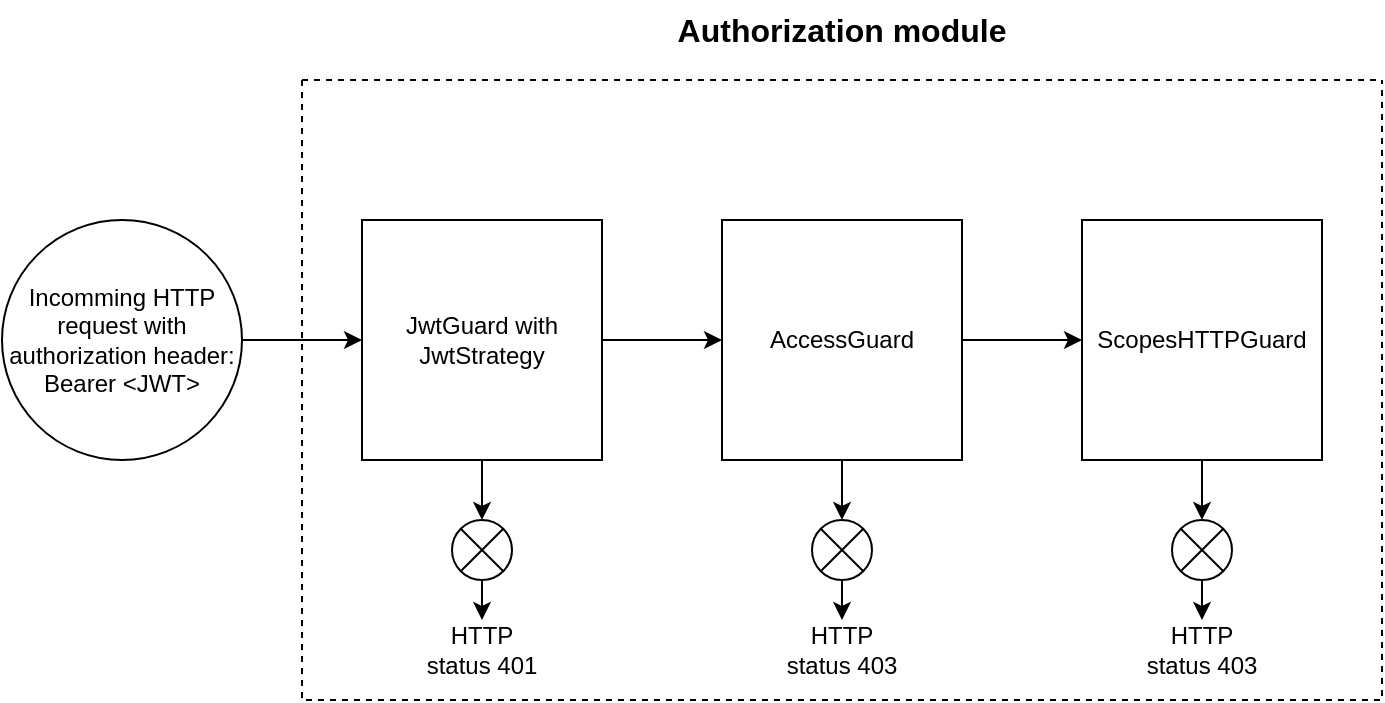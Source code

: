 <mxfile>
    <diagram id="2UpIvWb2T63rhAPdO9Q9" name="Page-1">
        <mxGraphModel dx="1130" dy="413" grid="1" gridSize="10" guides="1" tooltips="1" connect="1" arrows="1" fold="1" page="1" pageScale="1" pageWidth="850" pageHeight="1100" math="0" shadow="0">
            <root>
                <mxCell id="0"/>
                <mxCell id="1" parent="0"/>
                <mxCell id="5" style="edgeStyle=none;html=1;fontSize=20;fontColor=#FFFFFF;entryX=0;entryY=0.5;entryDx=0;entryDy=0;" parent="1" source="3" target="2" edge="1">
                    <mxGeometry relative="1" as="geometry"/>
                </mxCell>
                <mxCell id="3" value="Incomming HTTP request with authorization header:&lt;br&gt;Bearer &amp;lt;JWT&amp;gt;" style="ellipse;whiteSpace=wrap;html=1;aspect=fixed;fillStyle=auto;fontColor=#000000;fillColor=#FFFFFF;" parent="1" vertex="1">
                    <mxGeometry x="40" y="360" width="120" height="120" as="geometry"/>
                </mxCell>
                <mxCell id="4" value="" style="swimlane;startSize=0;fillStyle=auto;fontColor=#000000;fillColor=#FFFFFF;fontSize=20;dashed=1;" parent="1" vertex="1">
                    <mxGeometry x="190" y="290" width="540" height="310" as="geometry"/>
                </mxCell>
                <mxCell id="7" style="edgeStyle=none;html=1;entryX=0;entryY=0.5;entryDx=0;entryDy=0;fontSize=20;fontColor=#FFFFFF;" parent="4" source="2" target="6" edge="1">
                    <mxGeometry relative="1" as="geometry"/>
                </mxCell>
                <mxCell id="17" value="" style="edgeStyle=none;html=1;" parent="4" source="2" target="15" edge="1">
                    <mxGeometry relative="1" as="geometry"/>
                </mxCell>
                <mxCell id="2" value="&lt;font color=&quot;#000000&quot;&gt;JwtGuard with JwtStrategy&lt;br&gt;&lt;/font&gt;" style="whiteSpace=wrap;html=1;aspect=fixed;fillColor=#FFFFFF;fillStyle=auto;" parent="4" vertex="1">
                    <mxGeometry x="30" y="70" width="120" height="120" as="geometry"/>
                </mxCell>
                <mxCell id="9" style="edgeStyle=none;html=1;entryX=0;entryY=0.5;entryDx=0;entryDy=0;fontSize=20;fontColor=#FFFFFF;" parent="4" source="6" target="8" edge="1">
                    <mxGeometry relative="1" as="geometry"/>
                </mxCell>
                <mxCell id="28" style="edgeStyle=none;html=1;entryX=0.5;entryY=0;entryDx=0;entryDy=0;" parent="4" source="6" target="22" edge="1">
                    <mxGeometry relative="1" as="geometry"/>
                </mxCell>
                <mxCell id="6" value="&lt;font color=&quot;#000000&quot;&gt;AccessGuard&lt;br&gt;&lt;/font&gt;" style="whiteSpace=wrap;html=1;aspect=fixed;fillColor=#FFFFFF;fillStyle=auto;" parent="4" vertex="1">
                    <mxGeometry x="210" y="70" width="120" height="120" as="geometry"/>
                </mxCell>
                <mxCell id="29" style="edgeStyle=none;html=1;entryX=0.5;entryY=0;entryDx=0;entryDy=0;" parent="4" source="8" target="25" edge="1">
                    <mxGeometry relative="1" as="geometry"/>
                </mxCell>
                <mxCell id="8" value="&lt;font color=&quot;#000000&quot;&gt;ScopesHTTPGuard&lt;br&gt;&lt;/font&gt;" style="whiteSpace=wrap;html=1;aspect=fixed;fillColor=#FFFFFF;fillStyle=auto;" parent="4" vertex="1">
                    <mxGeometry x="390" y="70" width="120" height="120" as="geometry"/>
                </mxCell>
                <mxCell id="20" value="" style="edgeStyle=none;html=1;" parent="4" source="15" target="19" edge="1">
                    <mxGeometry relative="1" as="geometry"/>
                </mxCell>
                <mxCell id="15" value="" style="shape=sumEllipse;perimeter=ellipsePerimeter;whiteSpace=wrap;html=1;backgroundOutline=1;fillColor=#FFFFFF;" parent="4" vertex="1">
                    <mxGeometry x="75" y="220" width="30" height="30" as="geometry"/>
                </mxCell>
                <mxCell id="19" value="HTTP status 401" style="text;html=1;strokeColor=none;fillColor=none;align=center;verticalAlign=middle;whiteSpace=wrap;rounded=0;" parent="4" vertex="1">
                    <mxGeometry x="60" y="270" width="60" height="30" as="geometry"/>
                </mxCell>
                <mxCell id="22" value="" style="shape=sumEllipse;perimeter=ellipsePerimeter;whiteSpace=wrap;html=1;backgroundOutline=1;fillColor=#FFFFFF;" parent="4" vertex="1">
                    <mxGeometry x="255" y="220" width="30" height="30" as="geometry"/>
                </mxCell>
                <mxCell id="23" value="HTTP status 403" style="text;html=1;strokeColor=none;fillColor=none;align=center;verticalAlign=middle;whiteSpace=wrap;rounded=0;" parent="4" vertex="1">
                    <mxGeometry x="240" y="270" width="60" height="30" as="geometry"/>
                </mxCell>
                <mxCell id="21" value="" style="edgeStyle=none;html=1;" parent="4" source="22" target="23" edge="1">
                    <mxGeometry relative="1" as="geometry"/>
                </mxCell>
                <mxCell id="25" value="" style="shape=sumEllipse;perimeter=ellipsePerimeter;whiteSpace=wrap;html=1;backgroundOutline=1;fillColor=#FFFFFF;" parent="4" vertex="1">
                    <mxGeometry x="435" y="220" width="30" height="30" as="geometry"/>
                </mxCell>
                <mxCell id="26" value="HTTP status 403" style="text;html=1;strokeColor=none;fillColor=none;align=center;verticalAlign=middle;whiteSpace=wrap;rounded=0;" parent="4" vertex="1">
                    <mxGeometry x="420" y="270" width="60" height="30" as="geometry"/>
                </mxCell>
                <mxCell id="24" value="" style="edgeStyle=none;html=1;" parent="4" source="25" target="26" edge="1">
                    <mxGeometry relative="1" as="geometry"/>
                </mxCell>
                <mxCell id="14" value="&lt;span style=&quot;font-weight: 700;&quot;&gt;Authorization module&lt;/span&gt;" style="text;html=1;strokeColor=none;fillColor=none;align=center;verticalAlign=middle;whiteSpace=wrap;rounded=0;dashed=1;fillStyle=auto;fontSize=16;fontColor=#000000;" parent="1" vertex="1">
                    <mxGeometry x="375" y="250" width="170" height="30" as="geometry"/>
                </mxCell>
            </root>
        </mxGraphModel>
    </diagram>
</mxfile>